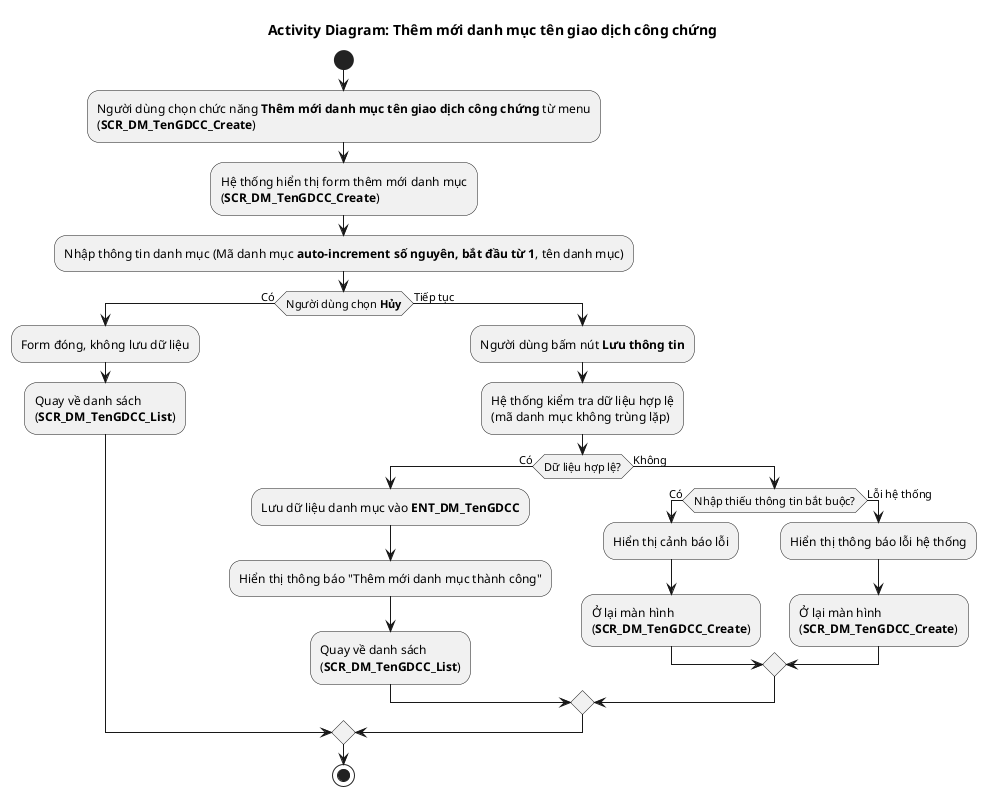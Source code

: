 @startuml DM_TenGDCC_Create
!pragma layout smetana
title Activity Diagram: Thêm mới danh mục tên giao dịch công chứng
start
:Người dùng chọn chức năng **Thêm mới danh mục tên giao dịch công chứng** từ menu\n(**SCR_DM_TenGDCC_Create**);
:Hệ thống hiển thị form thêm mới danh mục\n(**SCR_DM_TenGDCC_Create**);
:Nhập thông tin danh mục (Mã danh mục **auto-increment số nguyên, bắt đầu từ 1**, tên danh mục);

if (Người dùng chọn **Hủy**) then (Có)
  :Form đóng, không lưu dữ liệu;
  :Quay về danh sách\n(**SCR_DM_TenGDCC_List**);
else (Tiếp tục)
  :Người dùng bấm nút **Lưu thông tin**;
  :Hệ thống kiểm tra dữ liệu hợp lệ\n(mã danh mục không trùng lặp);
  if (Dữ liệu hợp lệ?) then (Có)
    :Lưu dữ liệu danh mục vào **ENT_DM_TenGDCC**;
    :Hiển thị thông báo "Thêm mới danh mục thành công";
    :Quay về danh sách\n(**SCR_DM_TenGDCC_List**);
  else (Không)
    if (Nhập thiếu thông tin bắt buộc?) then (Có)
      :Hiển thị cảnh báo lỗi;
      :Ở lại màn hình\n(**SCR_DM_TenGDCC_Create**);
    else (Lỗi hệ thống)
      :Hiển thị thông báo lỗi hệ thống;
      :Ở lại màn hình\n(**SCR_DM_TenGDCC_Create**);
    endif
  endif
endif
stop
@enduml
